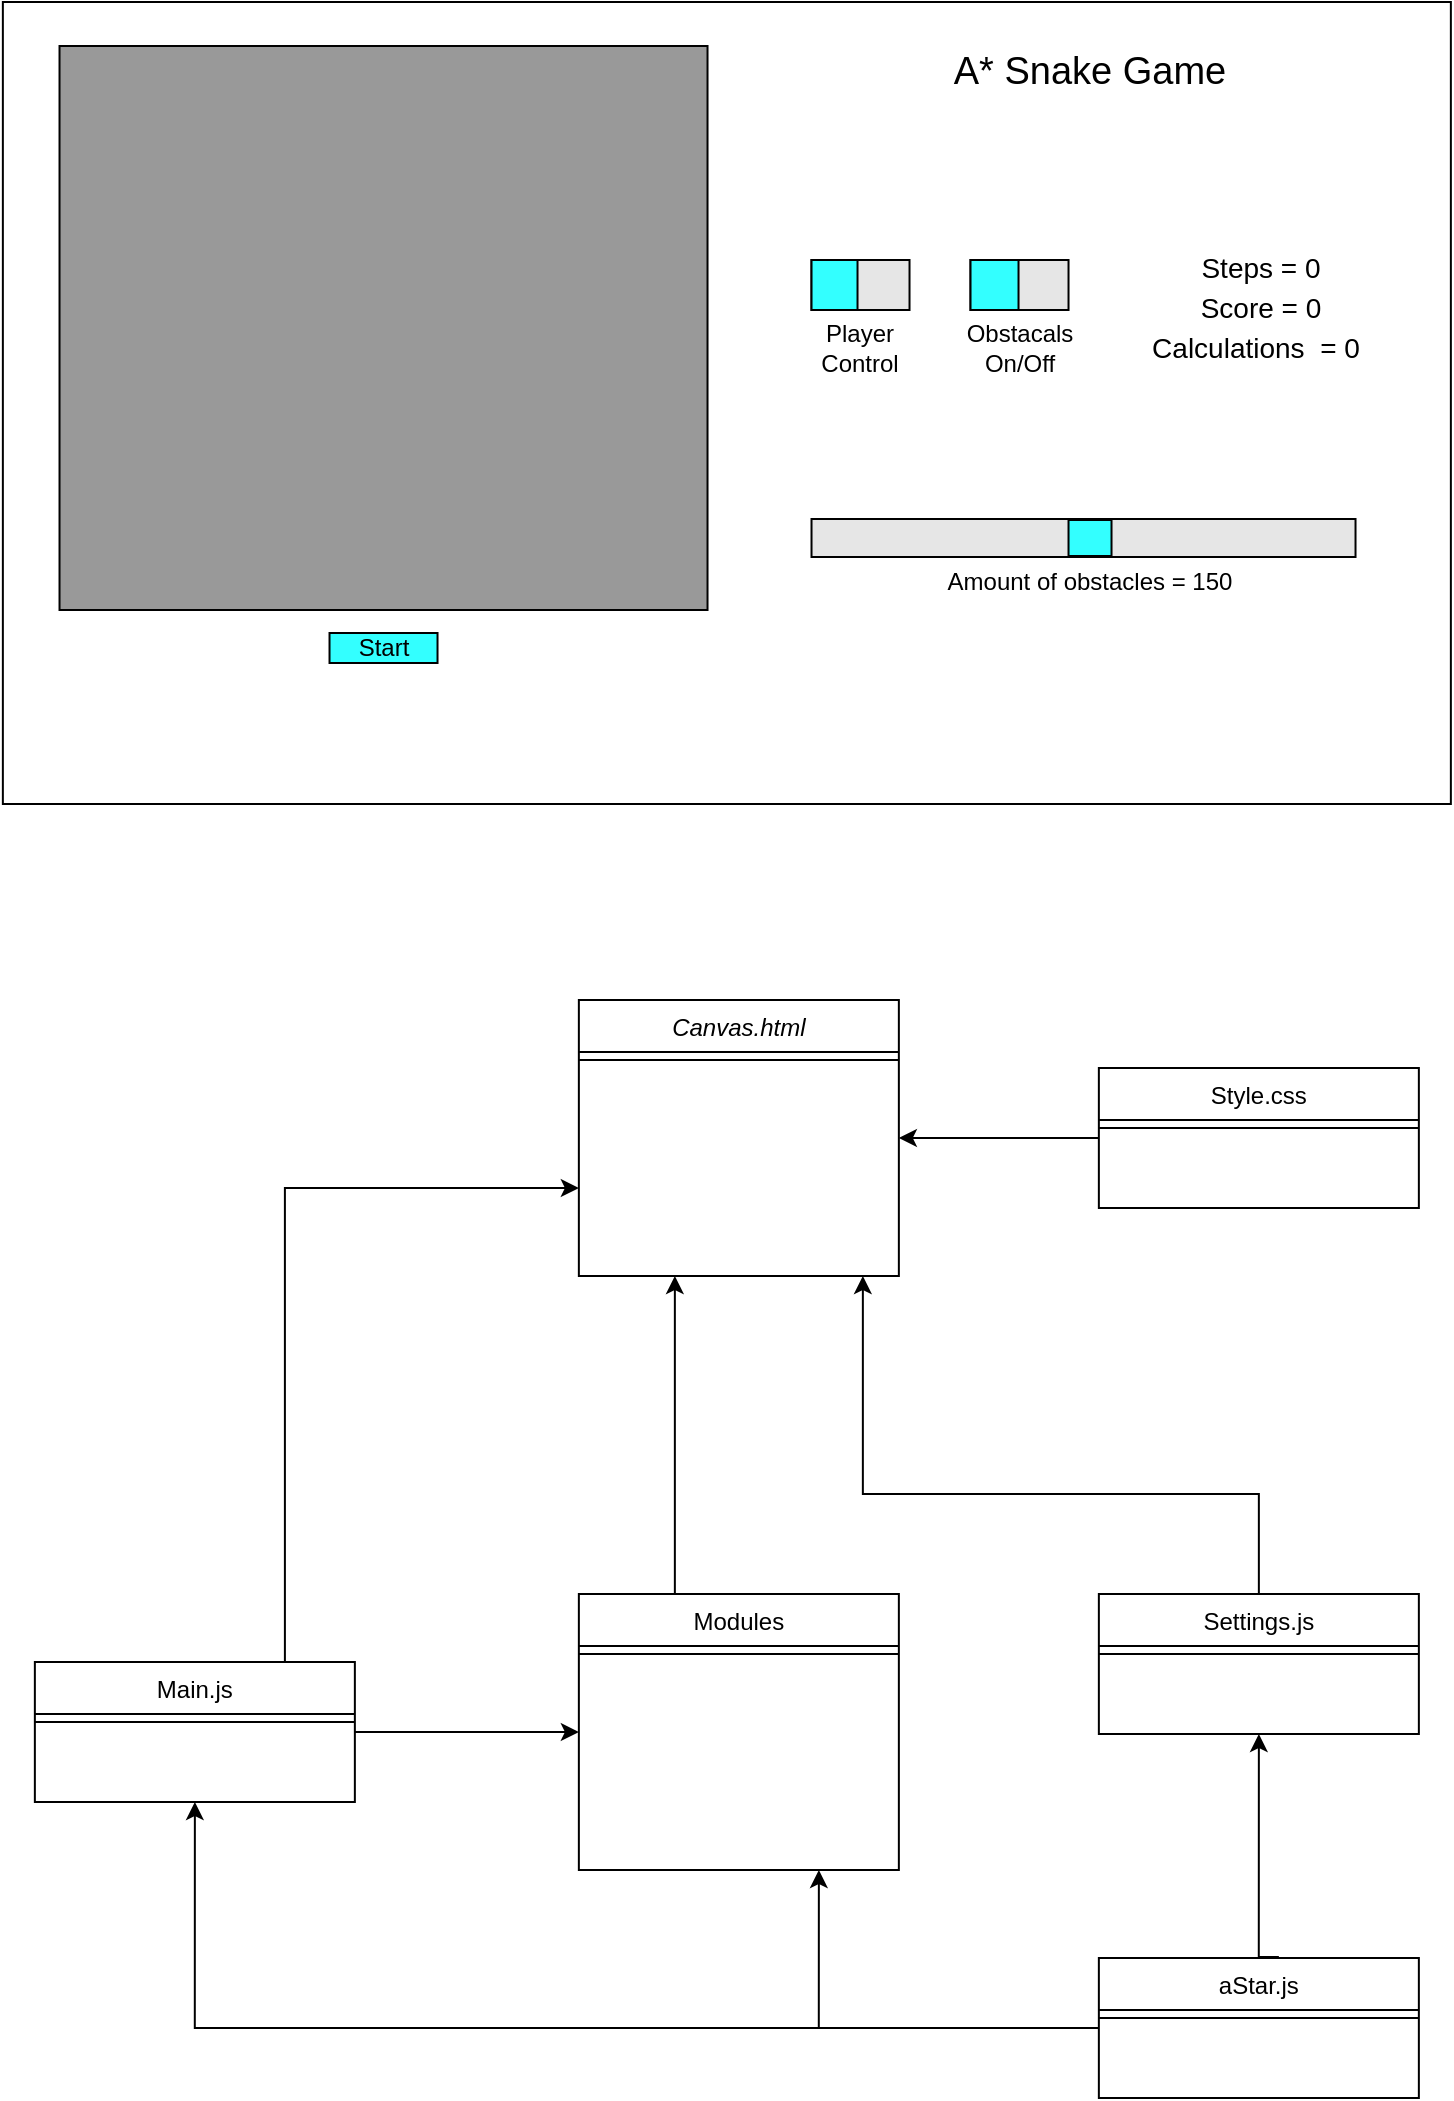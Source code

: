 <mxfile version="12.7.1" type="github">
  <diagram id="C5RBs43oDa-KdzZeNtuy" name="Page-1">
    <mxGraphModel dx="1901" dy="1046" grid="0" gridSize="10" guides="1" tooltips="1" connect="1" arrows="1" fold="1" page="1" pageScale="1" pageWidth="827" pageHeight="1169" math="0" shadow="0">
      <root>
        <mxCell id="WIyWlLk6GJQsqaUBKTNV-0" />
        <mxCell id="WIyWlLk6GJQsqaUBKTNV-1" parent="WIyWlLk6GJQsqaUBKTNV-0" />
        <mxCell id="zkfFHV4jXpPFQw0GAbJ--0" value="Canvas.html" style="swimlane;fontStyle=2;align=center;verticalAlign=top;childLayout=stackLayout;horizontal=1;startSize=26;horizontalStack=0;resizeParent=1;resizeLast=0;collapsible=1;marginBottom=0;rounded=0;shadow=0;strokeWidth=1;" parent="WIyWlLk6GJQsqaUBKTNV-1" vertex="1">
          <mxGeometry x="338.43" y="539" width="160" height="138" as="geometry">
            <mxRectangle x="230" y="140" width="160" height="26" as="alternateBounds" />
          </mxGeometry>
        </mxCell>
        <mxCell id="zkfFHV4jXpPFQw0GAbJ--4" value="" style="line;html=1;strokeWidth=1;align=left;verticalAlign=middle;spacingTop=-1;spacingLeft=3;spacingRight=3;rotatable=0;labelPosition=right;points=[];portConstraint=eastwest;" parent="zkfFHV4jXpPFQw0GAbJ--0" vertex="1">
          <mxGeometry y="26" width="160" height="8" as="geometry" />
        </mxCell>
        <mxCell id="zkfFHV4jXpPFQw0GAbJ--6" value="Modules&#xa;" style="swimlane;fontStyle=0;align=center;verticalAlign=top;childLayout=stackLayout;horizontal=1;startSize=26;horizontalStack=0;resizeParent=1;resizeLast=0;collapsible=1;marginBottom=0;rounded=0;shadow=0;strokeWidth=1;" parent="WIyWlLk6GJQsqaUBKTNV-1" vertex="1">
          <mxGeometry x="338.43" y="836" width="160" height="138" as="geometry">
            <mxRectangle x="130" y="380" width="160" height="26" as="alternateBounds" />
          </mxGeometry>
        </mxCell>
        <mxCell id="zkfFHV4jXpPFQw0GAbJ--9" value="" style="line;html=1;strokeWidth=1;align=left;verticalAlign=middle;spacingTop=-1;spacingLeft=3;spacingRight=3;rotatable=0;labelPosition=right;points=[];portConstraint=eastwest;" parent="zkfFHV4jXpPFQw0GAbJ--6" vertex="1">
          <mxGeometry y="26" width="160" height="8" as="geometry" />
        </mxCell>
        <mxCell id="zkfFHV4jXpPFQw0GAbJ--12" value="" style="endArrow=classic;endSize=6;endFill=1;shadow=0;strokeWidth=1;rounded=0;edgeStyle=elbowEdgeStyle;elbow=vertical;" parent="WIyWlLk6GJQsqaUBKTNV-1" source="zkfFHV4jXpPFQw0GAbJ--6" target="zkfFHV4jXpPFQw0GAbJ--0" edge="1">
          <mxGeometry width="160" relative="1" as="geometry">
            <mxPoint x="318.43" y="622" as="sourcePoint" />
            <mxPoint x="318.43" y="622" as="targetPoint" />
            <Array as="points">
              <mxPoint x="386.43" y="756" />
            </Array>
          </mxGeometry>
        </mxCell>
        <mxCell id="zkfFHV4jXpPFQw0GAbJ--13" value="Settings.js" style="swimlane;fontStyle=0;align=center;verticalAlign=top;childLayout=stackLayout;horizontal=1;startSize=26;horizontalStack=0;resizeParent=1;resizeLast=0;collapsible=1;marginBottom=0;rounded=0;shadow=0;strokeWidth=1;" parent="WIyWlLk6GJQsqaUBKTNV-1" vertex="1">
          <mxGeometry x="598.43" y="836" width="160" height="70" as="geometry">
            <mxRectangle x="340" y="380" width="170" height="26" as="alternateBounds" />
          </mxGeometry>
        </mxCell>
        <mxCell id="zkfFHV4jXpPFQw0GAbJ--15" value="" style="line;html=1;strokeWidth=1;align=left;verticalAlign=middle;spacingTop=-1;spacingLeft=3;spacingRight=3;rotatable=0;labelPosition=right;points=[];portConstraint=eastwest;" parent="zkfFHV4jXpPFQw0GAbJ--13" vertex="1">
          <mxGeometry y="26" width="160" height="8" as="geometry" />
        </mxCell>
        <mxCell id="zkfFHV4jXpPFQw0GAbJ--16" value="" style="endArrow=classic;endSize=6;endFill=1;shadow=0;strokeWidth=1;rounded=0;edgeStyle=elbowEdgeStyle;elbow=vertical;" parent="WIyWlLk6GJQsqaUBKTNV-1" source="zkfFHV4jXpPFQw0GAbJ--13" target="zkfFHV4jXpPFQw0GAbJ--0" edge="1">
          <mxGeometry width="160" relative="1" as="geometry">
            <mxPoint x="328.43" y="792" as="sourcePoint" />
            <mxPoint x="428.43" y="690" as="targetPoint" />
            <Array as="points">
              <mxPoint x="480.43" y="786" />
              <mxPoint x="474.43" y="751" />
            </Array>
          </mxGeometry>
        </mxCell>
        <mxCell id="NLUK51RsSy9vVQg30392-0" style="edgeStyle=orthogonalEdgeStyle;rounded=0;orthogonalLoop=1;jettySize=auto;html=1;exitX=0;exitY=0.5;exitDx=0;exitDy=0;entryX=1;entryY=0.5;entryDx=0;entryDy=0;" parent="WIyWlLk6GJQsqaUBKTNV-1" source="L0QavP9Y0DeLJxCt0mfg-2" target="zkfFHV4jXpPFQw0GAbJ--0" edge="1">
          <mxGeometry relative="1" as="geometry" />
        </mxCell>
        <mxCell id="L0QavP9Y0DeLJxCt0mfg-2" value="Style.css" style="swimlane;fontStyle=0;align=center;verticalAlign=top;childLayout=stackLayout;horizontal=1;startSize=26;horizontalStack=0;resizeParent=1;resizeLast=0;collapsible=1;marginBottom=0;rounded=0;shadow=0;strokeWidth=1;" parent="WIyWlLk6GJQsqaUBKTNV-1" vertex="1">
          <mxGeometry x="598.43" y="573" width="160" height="70" as="geometry">
            <mxRectangle x="340" y="380" width="170" height="26" as="alternateBounds" />
          </mxGeometry>
        </mxCell>
        <mxCell id="L0QavP9Y0DeLJxCt0mfg-3" value="" style="line;html=1;strokeWidth=1;align=left;verticalAlign=middle;spacingTop=-1;spacingLeft=3;spacingRight=3;rotatable=0;labelPosition=right;points=[];portConstraint=eastwest;" parent="L0QavP9Y0DeLJxCt0mfg-2" vertex="1">
          <mxGeometry y="26" width="160" height="8" as="geometry" />
        </mxCell>
        <mxCell id="L0QavP9Y0DeLJxCt0mfg-4" value="aStar.js&#xa;" style="swimlane;fontStyle=0;align=center;verticalAlign=top;childLayout=stackLayout;horizontal=1;startSize=26;horizontalStack=0;resizeParent=1;resizeLast=0;collapsible=1;marginBottom=0;rounded=0;shadow=0;strokeWidth=1;" parent="WIyWlLk6GJQsqaUBKTNV-1" vertex="1">
          <mxGeometry x="598.43" y="1018" width="160" height="70" as="geometry">
            <mxRectangle x="340" y="380" width="170" height="26" as="alternateBounds" />
          </mxGeometry>
        </mxCell>
        <mxCell id="L0QavP9Y0DeLJxCt0mfg-8" style="edgeStyle=orthogonalEdgeStyle;rounded=0;orthogonalLoop=1;jettySize=auto;html=1;exitX=0;exitY=0.5;exitDx=0;exitDy=0;entryX=0.5;entryY=1;entryDx=0;entryDy=0;" parent="L0QavP9Y0DeLJxCt0mfg-4" target="zkfFHV4jXpPFQw0GAbJ--13" edge="1">
          <mxGeometry relative="1" as="geometry">
            <mxPoint x="90" y="-0.5" as="sourcePoint" />
            <mxPoint x="208" y="-209" as="targetPoint" />
            <Array as="points">
              <mxPoint x="80" y="-1" />
            </Array>
          </mxGeometry>
        </mxCell>
        <mxCell id="L0QavP9Y0DeLJxCt0mfg-5" value="" style="line;html=1;strokeWidth=1;align=left;verticalAlign=middle;spacingTop=-1;spacingLeft=3;spacingRight=3;rotatable=0;labelPosition=right;points=[];portConstraint=eastwest;" parent="L0QavP9Y0DeLJxCt0mfg-4" vertex="1">
          <mxGeometry y="26" width="160" height="8" as="geometry" />
        </mxCell>
        <mxCell id="L0QavP9Y0DeLJxCt0mfg-12" style="edgeStyle=orthogonalEdgeStyle;rounded=0;orthogonalLoop=1;jettySize=auto;html=1;exitX=0.25;exitY=0;exitDx=0;exitDy=0;endArrow=classic;endFill=1;" parent="WIyWlLk6GJQsqaUBKTNV-1" source="L0QavP9Y0DeLJxCt0mfg-6" edge="1">
          <mxGeometry relative="1" as="geometry">
            <mxPoint x="338.43" y="633" as="targetPoint" />
            <Array as="points">
              <mxPoint x="191.43" y="633" />
            </Array>
          </mxGeometry>
        </mxCell>
        <mxCell id="L0QavP9Y0DeLJxCt0mfg-6" value="Main.js" style="swimlane;fontStyle=0;align=center;verticalAlign=top;childLayout=stackLayout;horizontal=1;startSize=26;horizontalStack=0;resizeParent=1;resizeLast=0;collapsible=1;marginBottom=0;rounded=0;shadow=0;strokeWidth=1;" parent="WIyWlLk6GJQsqaUBKTNV-1" vertex="1">
          <mxGeometry x="66.43" y="870" width="160" height="70" as="geometry">
            <mxRectangle x="340" y="380" width="170" height="26" as="alternateBounds" />
          </mxGeometry>
        </mxCell>
        <mxCell id="L0QavP9Y0DeLJxCt0mfg-7" value="" style="line;html=1;strokeWidth=1;align=left;verticalAlign=middle;spacingTop=-1;spacingLeft=3;spacingRight=3;rotatable=0;labelPosition=right;points=[];portConstraint=eastwest;" parent="L0QavP9Y0DeLJxCt0mfg-6" vertex="1">
          <mxGeometry y="26" width="160" height="8" as="geometry" />
        </mxCell>
        <mxCell id="L0QavP9Y0DeLJxCt0mfg-9" style="edgeStyle=orthogonalEdgeStyle;rounded=0;orthogonalLoop=1;jettySize=auto;html=1;entryX=0.75;entryY=1;entryDx=0;entryDy=0;exitX=0;exitY=0.5;exitDx=0;exitDy=0;" parent="WIyWlLk6GJQsqaUBKTNV-1" source="L0QavP9Y0DeLJxCt0mfg-4" target="zkfFHV4jXpPFQw0GAbJ--6" edge="1">
          <mxGeometry relative="1" as="geometry">
            <mxPoint x="403.43" y="1174" as="sourcePoint" />
            <mxPoint x="387.43" y="938.25" as="targetPoint" />
            <Array as="points">
              <mxPoint x="458.43" y="1053" />
            </Array>
          </mxGeometry>
        </mxCell>
        <mxCell id="L0QavP9Y0DeLJxCt0mfg-11" style="edgeStyle=orthogonalEdgeStyle;rounded=0;orthogonalLoop=1;jettySize=auto;html=1;exitX=0;exitY=0.5;exitDx=0;exitDy=0;entryX=0.5;entryY=1;entryDx=0;entryDy=0;" parent="WIyWlLk6GJQsqaUBKTNV-1" source="L0QavP9Y0DeLJxCt0mfg-4" target="L0QavP9Y0DeLJxCt0mfg-6" edge="1">
          <mxGeometry relative="1" as="geometry">
            <mxPoint x="558.43" y="1129" as="sourcePoint" />
            <mxPoint x="678.43" y="888" as="targetPoint" />
            <Array as="points">
              <mxPoint x="146.43" y="1053" />
            </Array>
          </mxGeometry>
        </mxCell>
        <mxCell id="L0QavP9Y0DeLJxCt0mfg-0" style="edgeStyle=orthogonalEdgeStyle;rounded=0;orthogonalLoop=1;jettySize=auto;html=1;entryX=0;entryY=0.5;entryDx=0;entryDy=0;exitX=1;exitY=0.5;exitDx=0;exitDy=0;" parent="WIyWlLk6GJQsqaUBKTNV-1" source="L0QavP9Y0DeLJxCt0mfg-6" target="zkfFHV4jXpPFQw0GAbJ--6" edge="1">
          <mxGeometry relative="1" as="geometry">
            <mxPoint x="186.43" y="941" as="sourcePoint" />
            <mxPoint x="240.43" y="886" as="targetPoint" />
            <Array as="points">
              <mxPoint x="264.43" y="905" />
              <mxPoint x="264.43" y="905" />
            </Array>
          </mxGeometry>
        </mxCell>
        <mxCell id="NLUK51RsSy9vVQg30392-2" value="" style="rounded=0;whiteSpace=wrap;html=1;" parent="WIyWlLk6GJQsqaUBKTNV-1" vertex="1">
          <mxGeometry x="50.43" y="40" width="724" height="401" as="geometry" />
        </mxCell>
        <mxCell id="NLUK51RsSy9vVQg30392-3" value="" style="rounded=0;whiteSpace=wrap;html=1;fillColor=#999999;" parent="WIyWlLk6GJQsqaUBKTNV-1" vertex="1">
          <mxGeometry x="78.76" y="62" width="324" height="282" as="geometry" />
        </mxCell>
        <mxCell id="NLUK51RsSy9vVQg30392-4" value="" style="rounded=0;whiteSpace=wrap;html=1;fillColor=#33FFFF;" parent="WIyWlLk6GJQsqaUBKTNV-1" vertex="1">
          <mxGeometry x="213.76" y="355.5" width="54" height="15" as="geometry" />
        </mxCell>
        <mxCell id="NLUK51RsSy9vVQg30392-5" value="Start" style="text;html=1;strokeColor=none;fillColor=none;align=center;verticalAlign=middle;whiteSpace=wrap;rounded=0;" parent="WIyWlLk6GJQsqaUBKTNV-1" vertex="1">
          <mxGeometry x="220.76" y="353" width="40" height="20" as="geometry" />
        </mxCell>
        <mxCell id="NLUK51RsSy9vVQg30392-6" value="" style="rounded=0;whiteSpace=wrap;html=1;fillColor=#E6E6E6;" parent="WIyWlLk6GJQsqaUBKTNV-1" vertex="1">
          <mxGeometry x="454.76" y="298.5" width="272" height="19" as="geometry" />
        </mxCell>
        <mxCell id="NLUK51RsSy9vVQg30392-7" value="" style="rounded=0;whiteSpace=wrap;html=1;fillColor=#33FFFF;" parent="WIyWlLk6GJQsqaUBKTNV-1" vertex="1">
          <mxGeometry x="583.26" y="299" width="21.5" height="18" as="geometry" />
        </mxCell>
        <mxCell id="NLUK51RsSy9vVQg30392-8" value="Amount of obstacles = 150" style="text;html=1;strokeColor=none;fillColor=none;align=center;verticalAlign=middle;whiteSpace=wrap;rounded=0;" parent="WIyWlLk6GJQsqaUBKTNV-1" vertex="1">
          <mxGeometry x="499.14" y="320" width="189.75" height="20" as="geometry" />
        </mxCell>
        <mxCell id="NLUK51RsSy9vVQg30392-9" value="" style="rounded=0;whiteSpace=wrap;html=1;fillColor=#E6E6E6;" parent="WIyWlLk6GJQsqaUBKTNV-1" vertex="1">
          <mxGeometry x="454.76" y="169" width="49" height="25" as="geometry" />
        </mxCell>
        <mxCell id="NLUK51RsSy9vVQg30392-10" value="" style="rounded=0;whiteSpace=wrap;html=1;fillColor=#33FFFF;" parent="WIyWlLk6GJQsqaUBKTNV-1" vertex="1">
          <mxGeometry x="454.76" y="169" width="23" height="25" as="geometry" />
        </mxCell>
        <mxCell id="NLUK51RsSy9vVQg30392-12" value="Player Control" style="text;html=1;strokeColor=none;fillColor=none;align=center;verticalAlign=middle;whiteSpace=wrap;rounded=0;" parent="WIyWlLk6GJQsqaUBKTNV-1" vertex="1">
          <mxGeometry x="459.26" y="203" width="40" height="20" as="geometry" />
        </mxCell>
        <mxCell id="NLUK51RsSy9vVQg30392-13" value="" style="rounded=0;whiteSpace=wrap;html=1;fillColor=#E6E6E6;" parent="WIyWlLk6GJQsqaUBKTNV-1" vertex="1">
          <mxGeometry x="534.26" y="169" width="49" height="25" as="geometry" />
        </mxCell>
        <mxCell id="NLUK51RsSy9vVQg30392-14" value="" style="rounded=0;whiteSpace=wrap;html=1;fillColor=#33FFFF;" parent="WIyWlLk6GJQsqaUBKTNV-1" vertex="1">
          <mxGeometry x="534.26" y="169" width="24" height="25" as="geometry" />
        </mxCell>
        <mxCell id="NLUK51RsSy9vVQg30392-15" value="Obstacals On/Off" style="text;html=1;strokeColor=none;fillColor=none;align=center;verticalAlign=middle;whiteSpace=wrap;rounded=0;" parent="WIyWlLk6GJQsqaUBKTNV-1" vertex="1">
          <mxGeometry x="538.76" y="203" width="40" height="20" as="geometry" />
        </mxCell>
        <mxCell id="NLUK51RsSy9vVQg30392-16" value="&lt;font style=&quot;font-size: 19px&quot;&gt;A* Snake Game&lt;/font&gt;" style="text;html=1;strokeColor=none;fillColor=none;align=center;verticalAlign=middle;whiteSpace=wrap;rounded=0;" parent="WIyWlLk6GJQsqaUBKTNV-1" vertex="1">
          <mxGeometry x="513.15" y="65" width="161.75" height="20" as="geometry" />
        </mxCell>
        <mxCell id="NLUK51RsSy9vVQg30392-17" value="&lt;font style=&quot;font-size: 14px&quot;&gt;Score = 0&lt;/font&gt;" style="text;html=1;strokeColor=none;fillColor=none;align=center;verticalAlign=middle;whiteSpace=wrap;rounded=0;" parent="WIyWlLk6GJQsqaUBKTNV-1" vertex="1">
          <mxGeometry x="638.26" y="183" width="83" height="20" as="geometry" />
        </mxCell>
        <mxCell id="bH_4fbmzV3XeJtYwQd2H-0" value="&lt;font style=&quot;font-size: 14px&quot;&gt;Calculations&amp;nbsp; = 0&lt;/font&gt;" style="text;html=1;strokeColor=none;fillColor=none;align=center;verticalAlign=middle;whiteSpace=wrap;rounded=0;" parent="WIyWlLk6GJQsqaUBKTNV-1" vertex="1">
          <mxGeometry x="613.76" y="203" width="126" height="20" as="geometry" />
        </mxCell>
        <mxCell id="bH_4fbmzV3XeJtYwQd2H-4" value="&lt;font style=&quot;font-size: 14px&quot;&gt;Steps = 0&lt;/font&gt;" style="text;html=1;strokeColor=none;fillColor=none;align=center;verticalAlign=middle;whiteSpace=wrap;rounded=0;" parent="WIyWlLk6GJQsqaUBKTNV-1" vertex="1">
          <mxGeometry x="638.26" y="163" width="83" height="20" as="geometry" />
        </mxCell>
      </root>
    </mxGraphModel>
  </diagram>
</mxfile>
